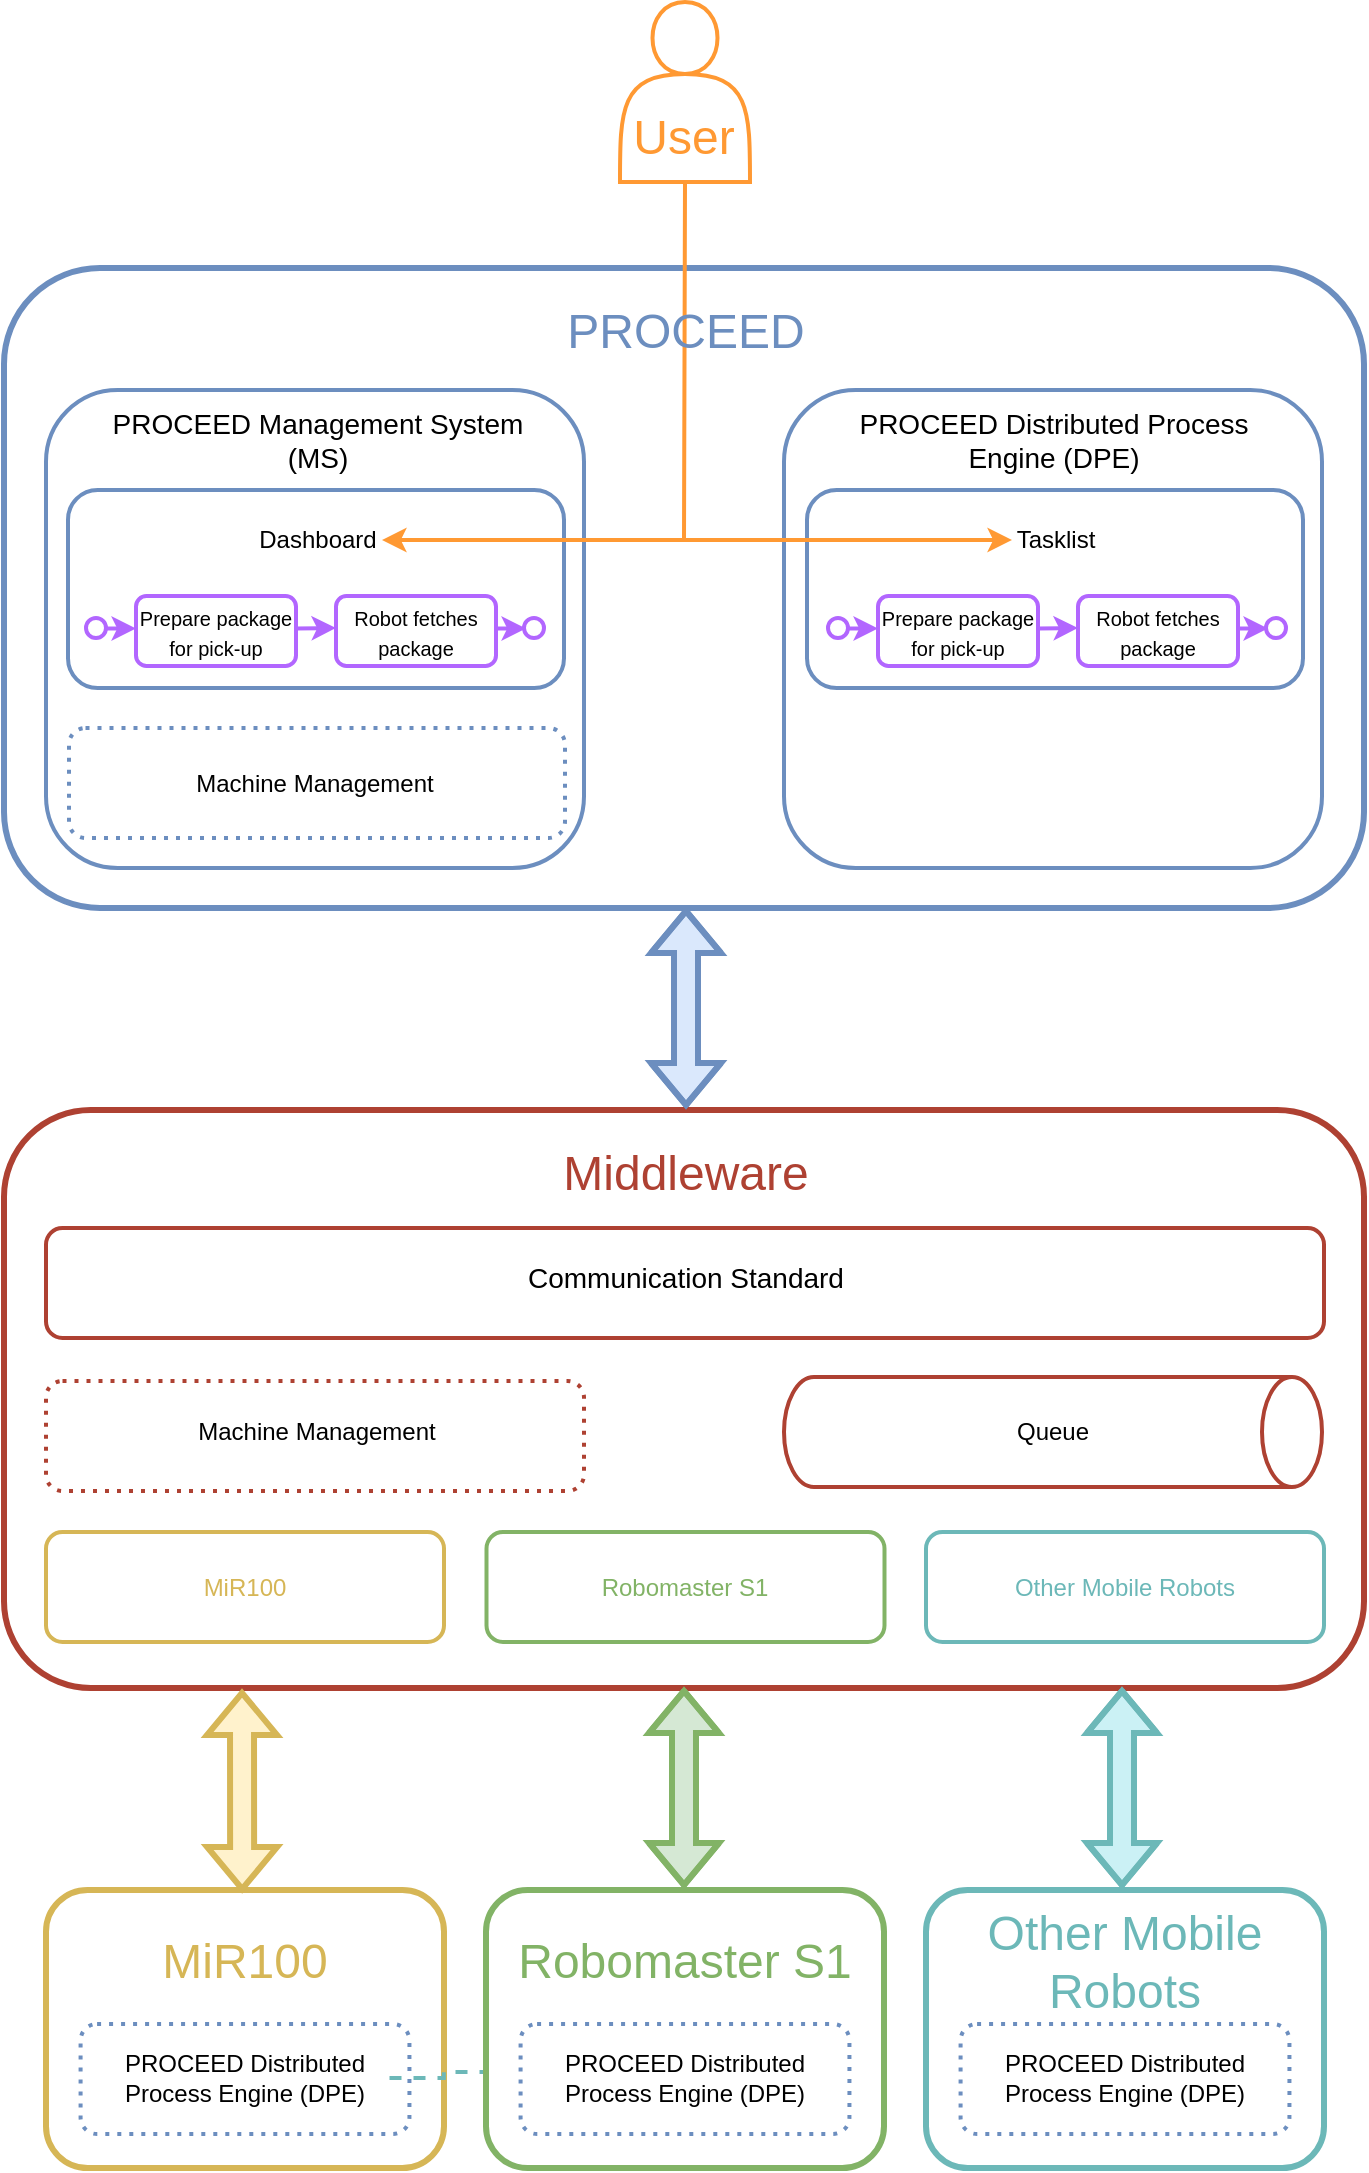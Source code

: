 <mxfile version="20.1.2" type="device"><diagram id="BsO-TRS21obazGu8S-vo" name="Page-1"><mxGraphModel dx="1185" dy="614" grid="1" gridSize="10" guides="1" tooltips="1" connect="1" arrows="1" fold="1" page="1" pageScale="1" pageWidth="827" pageHeight="1169" math="0" shadow="0"><root><mxCell id="0"/><mxCell id="1" parent="0"/><mxCell id="bfNEritecka-FCZCS4g1-41" value="" style="rounded=1;whiteSpace=wrap;html=1;fontSize=16;fontColor=#000000;strokeColor=#6C8EBF;strokeWidth=2;dashed=1;" vertex="1" parent="1"><mxGeometry x="92.5" y="370" width="248" height="50" as="geometry"/></mxCell><mxCell id="bfNEritecka-FCZCS4g1-23" value="" style="rounded=1;whiteSpace=wrap;html=1;fontSize=16;fontColor=#B266FF;strokeColor=#6C8EBF;strokeWidth=3;" vertex="1" parent="1"><mxGeometry x="60" y="140" width="680" height="320" as="geometry"/></mxCell><mxCell id="bfNEritecka-FCZCS4g1-25" value="" style="rounded=1;whiteSpace=wrap;html=1;fontSize=16;fontColor=#000000;strokeColor=#6C8EBF;strokeWidth=2;" vertex="1" parent="1"><mxGeometry x="81" y="201" width="269" height="239" as="geometry"/></mxCell><mxCell id="bfNEritecka-FCZCS4g1-29" value="" style="rounded=1;whiteSpace=wrap;html=1;fontSize=16;fontColor=#000000;strokeColor=#6C8EBF;strokeWidth=2;" vertex="1" parent="1"><mxGeometry x="92" y="251" width="248" height="99" as="geometry"/></mxCell><mxCell id="4nrWeO2IV3zx2KNBGLRl-1" value="" style="shape=actor;whiteSpace=wrap;html=1;strokeColor=#FF9933;strokeWidth=2;" parent="1" vertex="1"><mxGeometry x="368" y="7" width="65" height="90" as="geometry"/></mxCell><mxCell id="4nrWeO2IV3zx2KNBGLRl-20" value="" style="group;strokeWidth=2;" parent="1" vertex="1" connectable="0"><mxGeometry x="101" y="304" width="229" height="35" as="geometry"/></mxCell><mxCell id="4nrWeO2IV3zx2KNBGLRl-5" value="&lt;font style=&quot;line-height: 1; font-size: 10px;&quot;&gt;Prepare package for pick-up&lt;/font&gt;" style="rounded=1;whiteSpace=wrap;html=1;strokeColor=#B266FF;strokeWidth=2;" parent="4nrWeO2IV3zx2KNBGLRl-20" vertex="1"><mxGeometry x="25" width="80" height="35" as="geometry"/></mxCell><mxCell id="4nrWeO2IV3zx2KNBGLRl-6" value="&lt;font style=&quot;line-height: 1; font-size: 10px;&quot;&gt;Robot fetches package&lt;/font&gt;" style="rounded=1;whiteSpace=wrap;html=1;strokeColor=#B266FF;strokeWidth=2;" parent="4nrWeO2IV3zx2KNBGLRl-20" vertex="1"><mxGeometry x="125" width="80" height="35" as="geometry"/></mxCell><mxCell id="4nrWeO2IV3zx2KNBGLRl-7" value="" style="ellipse;whiteSpace=wrap;html=1;aspect=fixed;fontSize=8;strokeColor=#B266FF;strokeWidth=2;" parent="4nrWeO2IV3zx2KNBGLRl-20" vertex="1"><mxGeometry y="11" width="10" height="10" as="geometry"/></mxCell><mxCell id="4nrWeO2IV3zx2KNBGLRl-10" value="" style="ellipse;whiteSpace=wrap;html=1;aspect=fixed;fontSize=8;strokeColor=#B266FF;strokeWidth=2;" parent="4nrWeO2IV3zx2KNBGLRl-20" vertex="1"><mxGeometry x="219" y="11" width="10" height="10" as="geometry"/></mxCell><mxCell id="4nrWeO2IV3zx2KNBGLRl-14" value="" style="endArrow=classic;html=1;rounded=0;fontSize=8;strokeColor=#B266FF;strokeWidth=2;" parent="4nrWeO2IV3zx2KNBGLRl-20" edge="1"><mxGeometry width="50" height="50" relative="1" as="geometry"><mxPoint x="10" y="16.25" as="sourcePoint"/><mxPoint x="25" y="16.25" as="targetPoint"/></mxGeometry></mxCell><mxCell id="4nrWeO2IV3zx2KNBGLRl-15" value="" style="endArrow=classic;html=1;rounded=0;fontSize=8;strokeColor=#B266FF;strokeWidth=2;" parent="4nrWeO2IV3zx2KNBGLRl-20" edge="1"><mxGeometry width="50" height="50" relative="1" as="geometry"><mxPoint x="205" y="16.25" as="sourcePoint"/><mxPoint x="220" y="16.25" as="targetPoint"/></mxGeometry></mxCell><mxCell id="4nrWeO2IV3zx2KNBGLRl-16" value="" style="endArrow=classic;html=1;rounded=0;fontSize=8;strokeColor=#B266FF;strokeWidth=2;" parent="4nrWeO2IV3zx2KNBGLRl-20" edge="1"><mxGeometry width="50" height="50" relative="1" as="geometry"><mxPoint x="105" y="16.25" as="sourcePoint"/><mxPoint x="125" y="16" as="targetPoint"/></mxGeometry></mxCell><mxCell id="4nrWeO2IV3zx2KNBGLRl-21" value="&lt;font style=&quot;font-size: 12px;&quot;&gt;Dashboard&lt;/font&gt;" style="text;html=1;strokeColor=none;fillColor=none;align=center;verticalAlign=middle;whiteSpace=wrap;rounded=0;fontSize=10;" parent="1" vertex="1"><mxGeometry x="185" y="261" width="64" height="30" as="geometry"/></mxCell><mxCell id="4nrWeO2IV3zx2KNBGLRl-22" value="&lt;font style=&quot;font-size: 14px;&quot;&gt;PROCEED Management System (MS)&lt;/font&gt;" style="text;html=1;strokeColor=none;fillColor=none;align=center;verticalAlign=middle;whiteSpace=wrap;rounded=0;fontSize=12;" parent="1" vertex="1"><mxGeometry x="96.5" y="211" width="240" height="30" as="geometry"/></mxCell><mxCell id="bfNEritecka-FCZCS4g1-27" value="" style="rounded=1;whiteSpace=wrap;html=1;fontSize=16;fontColor=#000000;strokeColor=#6C8EBF;strokeWidth=2;" vertex="1" parent="1"><mxGeometry x="450" y="201" width="269" height="239" as="geometry"/></mxCell><mxCell id="4nrWeO2IV3zx2KNBGLRl-25" value="" style="endArrow=classic;html=1;rounded=0;fontSize=14;strokeColor=#FF9933;entryX=1;entryY=0.5;entryDx=0;entryDy=0;strokeWidth=2;exitX=0.5;exitY=1;exitDx=0;exitDy=0;" parent="1" target="4nrWeO2IV3zx2KNBGLRl-21" edge="1" source="4nrWeO2IV3zx2KNBGLRl-1"><mxGeometry width="50" height="50" relative="1" as="geometry"><mxPoint x="400" y="110" as="sourcePoint"/><mxPoint x="450" y="134" as="targetPoint"/><Array as="points"><mxPoint x="400" y="276"/></Array></mxGeometry></mxCell><mxCell id="4nrWeO2IV3zx2KNBGLRl-28" value="&lt;font color=&quot;#ff9933&quot; style=&quot;font-size: 24px;&quot;&gt;User&lt;/font&gt;" style="text;html=1;strokeColor=none;fillColor=none;align=center;verticalAlign=middle;whiteSpace=wrap;rounded=0;fontSize=14;" parent="1" vertex="1"><mxGeometry x="370" y="60" width="60" height="30" as="geometry"/></mxCell><mxCell id="bfNEritecka-FCZCS4g1-31" value="" style="rounded=1;whiteSpace=wrap;html=1;fontSize=16;fontColor=#000000;strokeColor=#6C8EBF;strokeWidth=2;" vertex="1" parent="1"><mxGeometry x="461.5" y="251" width="248" height="99" as="geometry"/></mxCell><mxCell id="bfNEritecka-FCZCS4g1-2" value="&lt;font style=&quot;font-size: 14px;&quot;&gt;PROCEED Distributed Process Engine (DPE)&lt;/font&gt;" style="text;html=1;strokeColor=none;fillColor=none;align=center;verticalAlign=middle;whiteSpace=wrap;rounded=0;fontSize=12;" vertex="1" parent="1"><mxGeometry x="464.5" y="211" width="240" height="30" as="geometry"/></mxCell><mxCell id="bfNEritecka-FCZCS4g1-12" value="&lt;font style=&quot;font-size: 12px;&quot;&gt;Tasklist&lt;/font&gt;" style="text;html=1;strokeColor=none;fillColor=none;align=center;verticalAlign=middle;whiteSpace=wrap;rounded=0;fontSize=10;" vertex="1" parent="1"><mxGeometry x="564" y="261" width="44" height="30" as="geometry"/></mxCell><mxCell id="bfNEritecka-FCZCS4g1-13" value="" style="endArrow=classic;html=1;rounded=0;strokeColor=#FF9933;strokeWidth=2;" edge="1" parent="1" target="bfNEritecka-FCZCS4g1-12"><mxGeometry width="50" height="50" relative="1" as="geometry"><mxPoint x="400" y="276" as="sourcePoint"/><mxPoint x="450" y="220" as="targetPoint"/></mxGeometry></mxCell><mxCell id="bfNEritecka-FCZCS4g1-15" value="&lt;font color=&quot;#6c8ebf&quot; style=&quot;font-size: 24px;&quot;&gt;PROCEED&lt;/font&gt;" style="text;html=1;strokeColor=none;fillColor=none;align=center;verticalAlign=middle;whiteSpace=wrap;rounded=0;fontSize=12;" vertex="1" parent="1"><mxGeometry x="281" y="157" width="240" height="30" as="geometry"/></mxCell><mxCell id="bfNEritecka-FCZCS4g1-32" value="" style="group;strokeWidth=2;" vertex="1" connectable="0" parent="1"><mxGeometry x="472" y="304" width="229" height="35" as="geometry"/></mxCell><mxCell id="bfNEritecka-FCZCS4g1-33" value="&lt;font style=&quot;line-height: 1; font-size: 10px;&quot;&gt;Prepare package for pick-up&lt;/font&gt;" style="rounded=1;whiteSpace=wrap;html=1;strokeColor=#B266FF;strokeWidth=2;" vertex="1" parent="bfNEritecka-FCZCS4g1-32"><mxGeometry x="25" width="80" height="35" as="geometry"/></mxCell><mxCell id="bfNEritecka-FCZCS4g1-34" value="&lt;font style=&quot;line-height: 1; font-size: 10px;&quot;&gt;Robot fetches package&lt;/font&gt;" style="rounded=1;whiteSpace=wrap;html=1;strokeColor=#B266FF;strokeWidth=2;" vertex="1" parent="bfNEritecka-FCZCS4g1-32"><mxGeometry x="125" width="80" height="35" as="geometry"/></mxCell><mxCell id="bfNEritecka-FCZCS4g1-35" value="" style="ellipse;whiteSpace=wrap;html=1;aspect=fixed;fontSize=8;strokeColor=#B266FF;strokeWidth=2;" vertex="1" parent="bfNEritecka-FCZCS4g1-32"><mxGeometry y="11" width="10" height="10" as="geometry"/></mxCell><mxCell id="bfNEritecka-FCZCS4g1-36" value="" style="ellipse;whiteSpace=wrap;html=1;aspect=fixed;fontSize=8;strokeColor=#B266FF;strokeWidth=2;" vertex="1" parent="bfNEritecka-FCZCS4g1-32"><mxGeometry x="219" y="11" width="10" height="10" as="geometry"/></mxCell><mxCell id="bfNEritecka-FCZCS4g1-37" value="" style="endArrow=classic;html=1;rounded=0;fontSize=8;strokeColor=#B266FF;strokeWidth=2;" edge="1" parent="bfNEritecka-FCZCS4g1-32"><mxGeometry width="50" height="50" relative="1" as="geometry"><mxPoint x="10" y="16.25" as="sourcePoint"/><mxPoint x="25" y="16.25" as="targetPoint"/></mxGeometry></mxCell><mxCell id="bfNEritecka-FCZCS4g1-38" value="" style="endArrow=classic;html=1;rounded=0;fontSize=8;strokeColor=#B266FF;strokeWidth=2;" edge="1" parent="bfNEritecka-FCZCS4g1-32"><mxGeometry width="50" height="50" relative="1" as="geometry"><mxPoint x="205" y="16.25" as="sourcePoint"/><mxPoint x="220" y="16.25" as="targetPoint"/></mxGeometry></mxCell><mxCell id="bfNEritecka-FCZCS4g1-39" value="" style="endArrow=classic;html=1;rounded=0;fontSize=8;strokeColor=#B266FF;strokeWidth=2;" edge="1" parent="bfNEritecka-FCZCS4g1-32"><mxGeometry width="50" height="50" relative="1" as="geometry"><mxPoint x="105" y="16.25" as="sourcePoint"/><mxPoint x="125" y="16" as="targetPoint"/></mxGeometry></mxCell><mxCell id="bfNEritecka-FCZCS4g1-42" value="" style="rounded=1;whiteSpace=wrap;html=1;fontSize=16;fontColor=#000000;strokeColor=#6C8EBF;strokeWidth=2;dashed=1;dashPattern=1 2;" vertex="1" parent="1"><mxGeometry x="92.5" y="370" width="248" height="55" as="geometry"/></mxCell><mxCell id="bfNEritecka-FCZCS4g1-43" value="&lt;font style=&quot;font-size: 12px;&quot;&gt;Machine Management&lt;/font&gt;" style="text;html=1;strokeColor=none;fillColor=none;align=center;verticalAlign=middle;whiteSpace=wrap;rounded=0;fontSize=10;" vertex="1" parent="1"><mxGeometry x="143.25" y="382.5" width="144.5" height="30" as="geometry"/></mxCell><mxCell id="bfNEritecka-FCZCS4g1-45" value="" style="rounded=1;whiteSpace=wrap;html=1;fontSize=16;fontColor=#B266FF;strokeColor=#AE4132;strokeWidth=3;" vertex="1" parent="1"><mxGeometry x="60" y="561" width="680" height="289" as="geometry"/></mxCell><mxCell id="bfNEritecka-FCZCS4g1-47" value="&lt;font color=&quot;#ae4132&quot; style=&quot;font-size: 24px;&quot;&gt;Middleware&lt;/font&gt;" style="text;html=1;strokeColor=none;fillColor=none;align=center;verticalAlign=middle;whiteSpace=wrap;rounded=0;fontSize=12;" vertex="1" parent="1"><mxGeometry x="281" y="578" width="240" height="30" as="geometry"/></mxCell><mxCell id="bfNEritecka-FCZCS4g1-48" value="" style="rounded=1;whiteSpace=wrap;html=1;fontSize=24;fontColor=#AE4132;strokeColor=#AE4132;strokeWidth=2;fillColor=none;" vertex="1" parent="1"><mxGeometry x="81" y="620" width="639" height="55" as="geometry"/></mxCell><mxCell id="bfNEritecka-FCZCS4g1-49" value="&lt;font style=&quot;font-size: 14px;&quot;&gt;Communication Standard&lt;/font&gt;" style="text;html=1;strokeColor=none;fillColor=none;align=center;verticalAlign=middle;whiteSpace=wrap;rounded=0;fontSize=12;" vertex="1" parent="1"><mxGeometry x="280.5" y="630" width="240" height="30" as="geometry"/></mxCell><mxCell id="bfNEritecka-FCZCS4g1-50" value="" style="rounded=1;whiteSpace=wrap;html=1;fontSize=16;fontColor=#000000;strokeColor=#AE4132;strokeWidth=2;dashed=1;dashPattern=1 2;" vertex="1" parent="1"><mxGeometry x="81" y="696.5" width="269" height="55" as="geometry"/></mxCell><mxCell id="bfNEritecka-FCZCS4g1-51" value="&lt;font style=&quot;font-size: 12px;&quot;&gt;Machine Management&lt;/font&gt;" style="text;html=1;strokeColor=none;fillColor=none;align=center;verticalAlign=middle;whiteSpace=wrap;rounded=0;fontSize=10;" vertex="1" parent="1"><mxGeometry x="143.75" y="707" width="144.5" height="30" as="geometry"/></mxCell><mxCell id="bfNEritecka-FCZCS4g1-52" value="" style="shape=cylinder3;whiteSpace=wrap;html=1;boundedLbl=1;backgroundOutline=1;size=15;fontSize=24;fontColor=#FF9933;strokeColor=#AE4132;strokeWidth=2;fillColor=none;direction=south;" vertex="1" parent="1"><mxGeometry x="450" y="694.5" width="269" height="55" as="geometry"/></mxCell><mxCell id="bfNEritecka-FCZCS4g1-53" value="&lt;font style=&quot;font-size: 12px;&quot;&gt;Queue&lt;/font&gt;" style="text;html=1;strokeColor=none;fillColor=none;align=center;verticalAlign=middle;whiteSpace=wrap;rounded=0;fontSize=10;" vertex="1" parent="1"><mxGeometry x="512.25" y="707" width="144.5" height="30" as="geometry"/></mxCell><mxCell id="bfNEritecka-FCZCS4g1-54" value="" style="rounded=1;whiteSpace=wrap;html=1;fontSize=16;fontColor=#000000;strokeColor=#D6B656;strokeWidth=2;" vertex="1" parent="1"><mxGeometry x="81" y="772" width="199" height="55" as="geometry"/></mxCell><mxCell id="bfNEritecka-FCZCS4g1-55" value="" style="rounded=1;whiteSpace=wrap;html=1;fontSize=16;fontColor=#000000;strokeColor=#82B366;strokeWidth=2;" vertex="1" parent="1"><mxGeometry x="301.25" y="772" width="199" height="55" as="geometry"/></mxCell><mxCell id="bfNEritecka-FCZCS4g1-56" value="" style="rounded=1;whiteSpace=wrap;html=1;fontSize=16;fontColor=#000000;strokeColor=#6CB8B8;strokeWidth=2;" vertex="1" parent="1"><mxGeometry x="521" y="772" width="199" height="55" as="geometry"/></mxCell><mxCell id="bfNEritecka-FCZCS4g1-57" value="&lt;span style=&quot;font-size: 12px;&quot;&gt;&lt;font color=&quot;#d6b656&quot;&gt;MiR100&lt;/font&gt;&lt;/span&gt;" style="text;html=1;strokeColor=none;fillColor=none;align=center;verticalAlign=middle;whiteSpace=wrap;rounded=0;fontSize=10;" vertex="1" parent="1"><mxGeometry x="108.25" y="784.5" width="144.5" height="30" as="geometry"/></mxCell><mxCell id="bfNEritecka-FCZCS4g1-58" value="&lt;span style=&quot;font-size: 12px;&quot;&gt;Robomaster S1&lt;/span&gt;" style="text;html=1;strokeColor=none;fillColor=none;align=center;verticalAlign=middle;whiteSpace=wrap;rounded=0;fontSize=10;fontColor=#82B366;" vertex="1" parent="1"><mxGeometry x="328" y="784.5" width="144.5" height="30" as="geometry"/></mxCell><mxCell id="bfNEritecka-FCZCS4g1-59" value="&lt;span style=&quot;font-size: 12px;&quot;&gt;&lt;font&gt;Other Mobile Robots&lt;/font&gt;&lt;/span&gt;" style="text;html=1;strokeColor=none;fillColor=none;align=center;verticalAlign=middle;whiteSpace=wrap;rounded=0;fontSize=10;fontColor=#6CB8B8;" vertex="1" parent="1"><mxGeometry x="548.25" y="784.5" width="144.5" height="30" as="geometry"/></mxCell><mxCell id="bfNEritecka-FCZCS4g1-62" value="" style="rounded=1;whiteSpace=wrap;html=1;fontSize=16;fontColor=#000000;strokeColor=#D6B656;strokeWidth=3;" vertex="1" parent="1"><mxGeometry x="81" y="951" width="199" height="139" as="geometry"/></mxCell><mxCell id="bfNEritecka-FCZCS4g1-66" value="&lt;font color=&quot;#d6b656&quot; style=&quot;font-size: 24px;&quot;&gt;MiR100&lt;/font&gt;" style="text;html=1;strokeColor=none;fillColor=none;align=center;verticalAlign=middle;whiteSpace=wrap;rounded=0;fontSize=12;fontColor=#000000;" vertex="1" parent="1"><mxGeometry x="86" y="972" width="189" height="30" as="geometry"/></mxCell><mxCell id="bfNEritecka-FCZCS4g1-71" value="" style="rounded=1;whiteSpace=wrap;html=1;fontSize=16;fontColor=#D6B656;strokeColor=#6C8EBF;strokeWidth=2;dashed=1;dashPattern=1 2;" vertex="1" parent="1"><mxGeometry x="98.29" y="1018" width="164.43" height="55" as="geometry"/></mxCell><mxCell id="bfNEritecka-FCZCS4g1-84" value="" style="edgeStyle=orthogonalEdgeStyle;rounded=0;orthogonalLoop=1;jettySize=auto;html=1;dashed=1;fontSize=24;fontColor=#000000;strokeColor=#6CB8B8;strokeWidth=2;fillColor=#CBF1F5;" edge="1" parent="1" source="bfNEritecka-FCZCS4g1-74"><mxGeometry relative="1" as="geometry"><mxPoint x="307" y="1062" as="targetPoint"/></mxGeometry></mxCell><mxCell id="bfNEritecka-FCZCS4g1-74" value="&lt;span style=&quot;font-size: 12px;&quot;&gt;&lt;font&gt;PROCEED Distributed Process Engine (DPE)&lt;/font&gt;&lt;/span&gt;" style="text;html=1;strokeColor=none;fillColor=none;align=center;verticalAlign=middle;whiteSpace=wrap;rounded=0;fontSize=10;fontColor=#000000;" vertex="1" parent="1"><mxGeometry x="108.25" y="1030" width="144.5" height="30" as="geometry"/></mxCell><mxCell id="bfNEritecka-FCZCS4g1-78" value="" style="shape=flexArrow;endArrow=classic;startArrow=classic;html=1;rounded=0;fontSize=48;strokeWidth=3;fillColor=#dae8fc;strokeColor=#6c8ebf;entryX=0.5;entryY=1;entryDx=0;entryDy=0;" edge="1" parent="1"><mxGeometry width="100" height="100" relative="1" as="geometry"><mxPoint x="401" y="560" as="sourcePoint"/><mxPoint x="401" y="460" as="targetPoint"/><Array as="points"><mxPoint x="401" y="489"/></Array></mxGeometry></mxCell><mxCell id="bfNEritecka-FCZCS4g1-81" value="" style="shape=flexArrow;endArrow=classic;startArrow=classic;html=1;rounded=0;fontSize=48;strokeWidth=3;fillColor=#fff2cc;strokeColor=#d6b656;" edge="1" parent="1"><mxGeometry width="100" height="100" relative="1" as="geometry"><mxPoint x="179.07" y="952" as="sourcePoint"/><mxPoint x="179" y="851" as="targetPoint"/></mxGeometry></mxCell><mxCell id="bfNEritecka-FCZCS4g1-82" value="" style="shape=flexArrow;endArrow=classic;startArrow=classic;html=1;rounded=0;fontSize=48;strokeWidth=3;fillColor=#d5e8d4;strokeColor=#82b366;entryX=0.767;entryY=1.006;entryDx=0;entryDy=0;entryPerimeter=0;" edge="1" parent="1"><mxGeometry width="100" height="100" relative="1" as="geometry"><mxPoint x="400" y="950" as="sourcePoint"/><mxPoint x="399.996" y="850" as="targetPoint"/><Array as="points"><mxPoint x="400" y="910"/></Array></mxGeometry></mxCell><mxCell id="bfNEritecka-FCZCS4g1-83" value="" style="shape=flexArrow;endArrow=classic;startArrow=classic;html=1;rounded=0;fontSize=48;strokeWidth=3;fillColor=#CBF1F5;strokeColor=#6CB8B8;entryX=0.767;entryY=1.006;entryDx=0;entryDy=0;entryPerimeter=0;" edge="1" parent="1"><mxGeometry width="100" height="100" relative="1" as="geometry"><mxPoint x="619" y="950" as="sourcePoint"/><mxPoint x="618.996" y="850" as="targetPoint"/><Array as="points"><mxPoint x="619" y="910"/></Array></mxGeometry></mxCell><mxCell id="bfNEritecka-FCZCS4g1-85" value="" style="rounded=1;whiteSpace=wrap;html=1;fontSize=16;fontColor=#000000;strokeColor=#82B366;strokeWidth=3;" vertex="1" parent="1"><mxGeometry x="301" y="951" width="199" height="139" as="geometry"/></mxCell><mxCell id="bfNEritecka-FCZCS4g1-86" value="&lt;font color=&quot;#82b366&quot; style=&quot;font-size: 24px;&quot;&gt;Robomaster S1&lt;/font&gt;" style="text;html=1;strokeColor=none;fillColor=none;align=center;verticalAlign=middle;whiteSpace=wrap;rounded=0;fontSize=12;fontColor=#000000;" vertex="1" parent="1"><mxGeometry x="306" y="972" width="189" height="30" as="geometry"/></mxCell><mxCell id="bfNEritecka-FCZCS4g1-87" value="" style="rounded=1;whiteSpace=wrap;html=1;fontSize=16;fontColor=#D6B656;strokeColor=#6C8EBF;strokeWidth=2;dashed=1;dashPattern=1 2;" vertex="1" parent="1"><mxGeometry x="318.29" y="1018" width="164.43" height="55" as="geometry"/></mxCell><mxCell id="bfNEritecka-FCZCS4g1-88" value="&lt;span style=&quot;font-size: 12px;&quot;&gt;PROCEED Distributed Process Engine (DPE)&lt;/span&gt;" style="text;html=1;strokeColor=none;fillColor=none;align=center;verticalAlign=middle;whiteSpace=wrap;rounded=0;fontSize=10;fontColor=#000000;" vertex="1" parent="1"><mxGeometry x="328.25" y="1030" width="144.5" height="30" as="geometry"/></mxCell><mxCell id="bfNEritecka-FCZCS4g1-89" value="" style="rounded=1;whiteSpace=wrap;html=1;fontSize=16;fontColor=#000000;strokeColor=#6CB8B8;strokeWidth=3;" vertex="1" parent="1"><mxGeometry x="521" y="951" width="199" height="139" as="geometry"/></mxCell><mxCell id="bfNEritecka-FCZCS4g1-90" value="&lt;font style=&quot;font-size: 24px;&quot;&gt;Other Mobile Robots&lt;/font&gt;" style="text;html=1;strokeColor=none;fillColor=none;align=center;verticalAlign=middle;whiteSpace=wrap;rounded=0;fontSize=12;fontColor=#6CB8B8;" vertex="1" parent="1"><mxGeometry x="526" y="972" width="189" height="30" as="geometry"/></mxCell><mxCell id="bfNEritecka-FCZCS4g1-91" value="" style="rounded=1;whiteSpace=wrap;html=1;fontSize=16;fontColor=#D6B656;strokeColor=#6C8EBF;strokeWidth=2;dashed=1;dashPattern=1 2;" vertex="1" parent="1"><mxGeometry x="538.29" y="1018" width="164.43" height="55" as="geometry"/></mxCell><mxCell id="bfNEritecka-FCZCS4g1-92" value="&lt;span style=&quot;font-size: 12px;&quot;&gt;PROCEED Distributed Process Engine (DPE)&lt;/span&gt;" style="text;html=1;strokeColor=none;fillColor=none;align=center;verticalAlign=middle;whiteSpace=wrap;rounded=0;fontSize=10;fontColor=#000000;" vertex="1" parent="1"><mxGeometry x="548.25" y="1030" width="144.5" height="30" as="geometry"/></mxCell></root></mxGraphModel></diagram></mxfile>